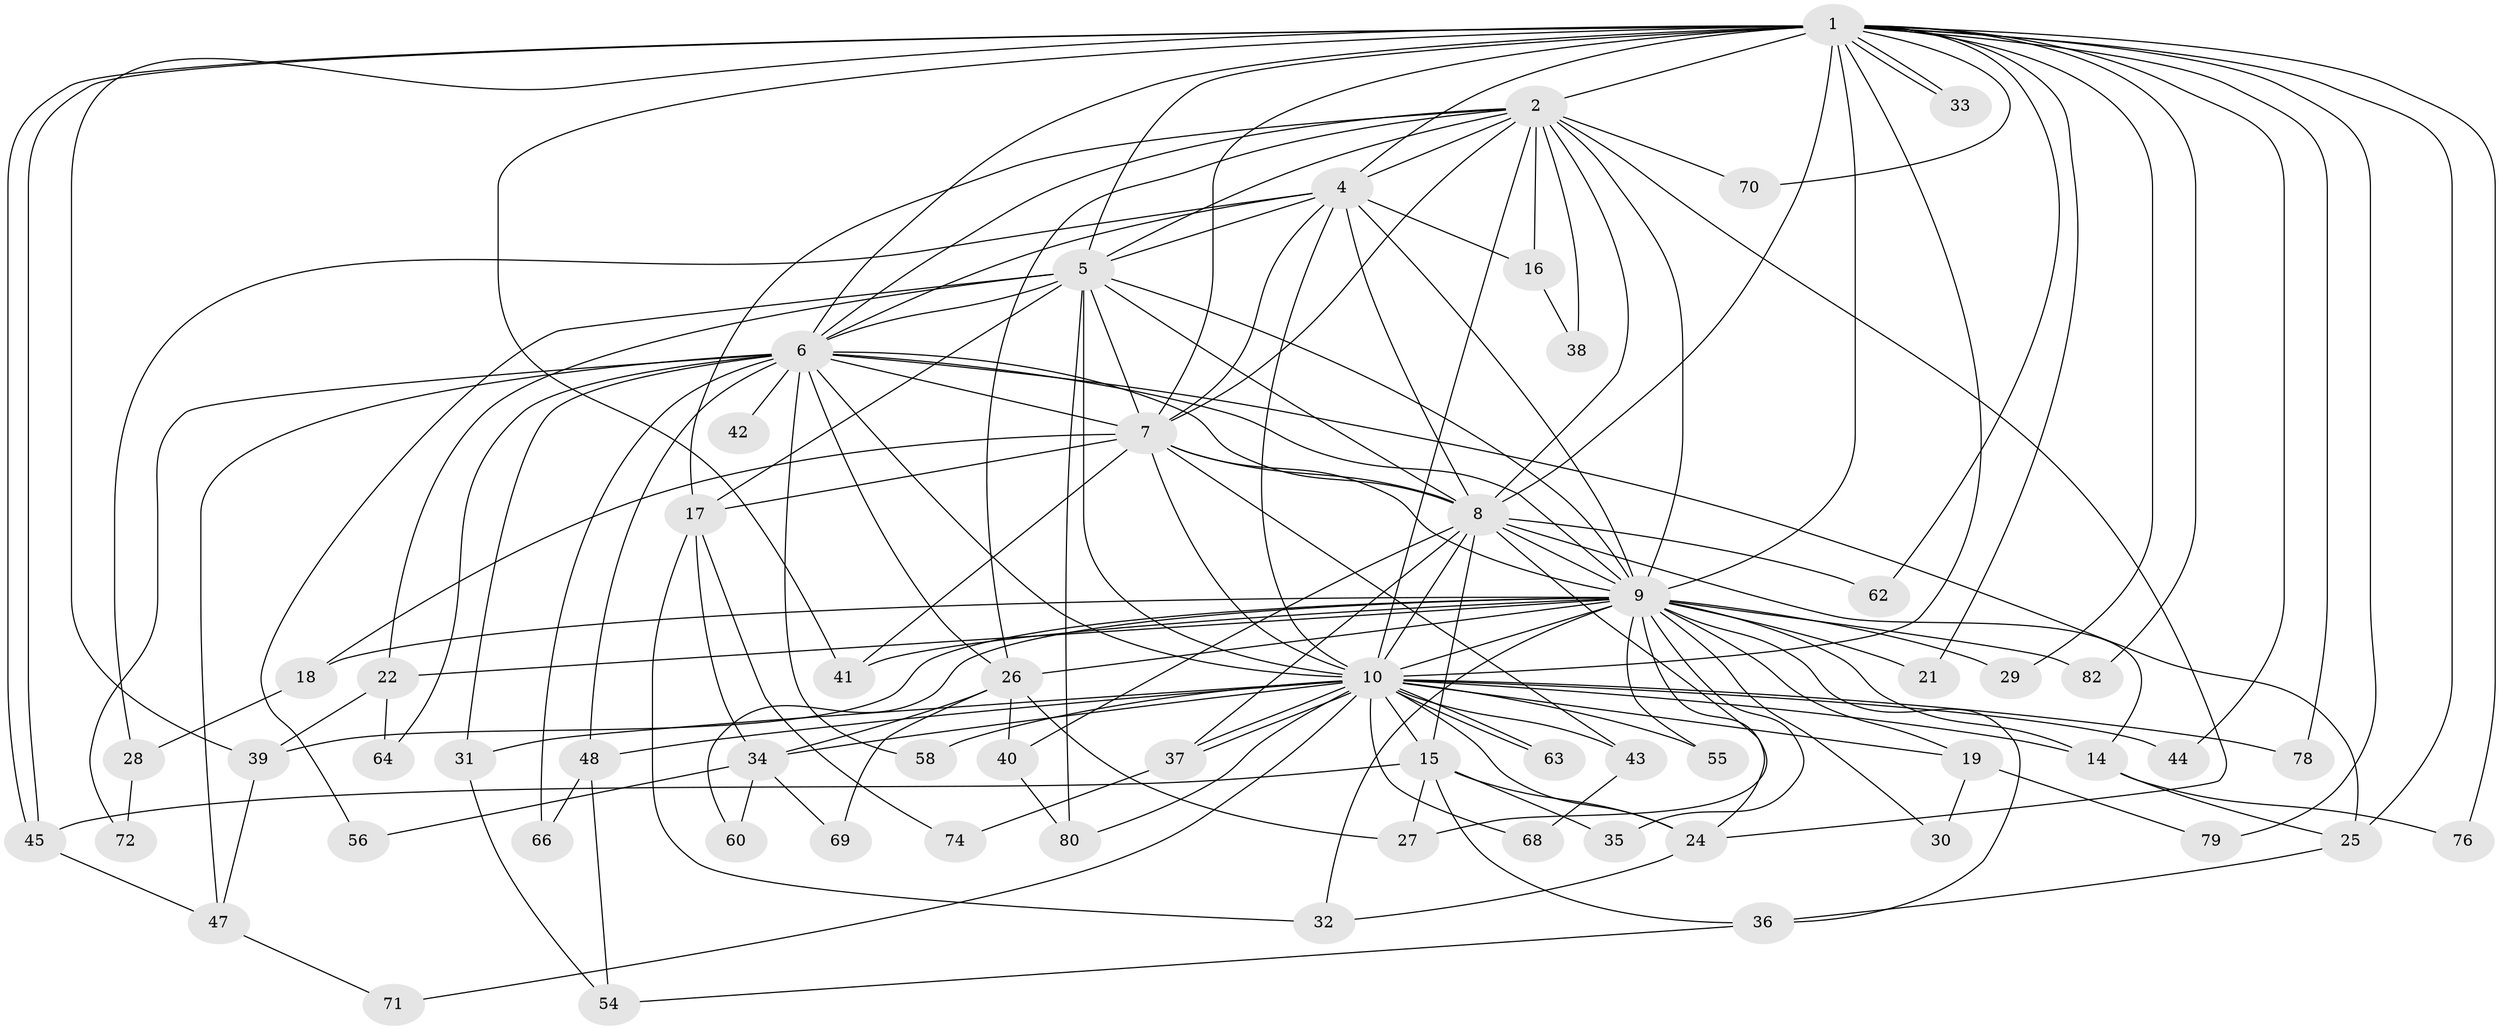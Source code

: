 // Generated by graph-tools (version 1.1) at 2025/51/02/27/25 19:51:45]
// undirected, 61 vertices, 156 edges
graph export_dot {
graph [start="1"]
  node [color=gray90,style=filled];
  1 [super="+3"];
  2 [super="+11"];
  4 [super="+23"];
  5;
  6 [super="+20"];
  7 [super="+59"];
  8 [super="+61"];
  9 [super="+13"];
  10 [super="+12"];
  14 [super="+75"];
  15 [super="+50"];
  16;
  17 [super="+65"];
  18;
  19;
  21;
  22 [super="+77"];
  24 [super="+53"];
  25 [super="+81"];
  26 [super="+73"];
  27 [super="+83"];
  28;
  29;
  30;
  31;
  32 [super="+51"];
  33;
  34 [super="+52"];
  35;
  36 [super="+46"];
  37 [super="+67"];
  38;
  39;
  40;
  41;
  42;
  43;
  44;
  45 [super="+49"];
  47;
  48;
  54 [super="+57"];
  55;
  56;
  58;
  60;
  62;
  63;
  64;
  66;
  68;
  69;
  70;
  71;
  72;
  74;
  76;
  78;
  79;
  80 [super="+84"];
  82;
  1 -- 2 [weight=2];
  1 -- 4 [weight=2];
  1 -- 5 [weight=2];
  1 -- 6 [weight=2];
  1 -- 7 [weight=2];
  1 -- 8 [weight=2];
  1 -- 9 [weight=2];
  1 -- 10 [weight=2];
  1 -- 21;
  1 -- 33;
  1 -- 33;
  1 -- 39;
  1 -- 41;
  1 -- 45;
  1 -- 45;
  1 -- 62;
  1 -- 70;
  1 -- 79;
  1 -- 82;
  1 -- 44;
  1 -- 76;
  1 -- 78;
  1 -- 29;
  1 -- 25;
  2 -- 4;
  2 -- 5;
  2 -- 6;
  2 -- 7;
  2 -- 8;
  2 -- 9 [weight=2];
  2 -- 10;
  2 -- 16;
  2 -- 38;
  2 -- 70;
  2 -- 24;
  2 -- 26;
  2 -- 17;
  4 -- 5;
  4 -- 6 [weight=2];
  4 -- 7;
  4 -- 8 [weight=2];
  4 -- 9 [weight=2];
  4 -- 10;
  4 -- 16;
  4 -- 28;
  5 -- 6;
  5 -- 7;
  5 -- 8;
  5 -- 9;
  5 -- 10 [weight=2];
  5 -- 17;
  5 -- 22;
  5 -- 56;
  5 -- 80;
  6 -- 7;
  6 -- 8;
  6 -- 9;
  6 -- 10;
  6 -- 25;
  6 -- 26;
  6 -- 31;
  6 -- 42 [weight=2];
  6 -- 47;
  6 -- 48;
  6 -- 58;
  6 -- 64;
  6 -- 66;
  6 -- 72;
  7 -- 8;
  7 -- 9;
  7 -- 10;
  7 -- 17;
  7 -- 18;
  7 -- 43;
  7 -- 41;
  8 -- 9;
  8 -- 10;
  8 -- 14;
  8 -- 15;
  8 -- 40;
  8 -- 62;
  8 -- 24;
  8 -- 37;
  9 -- 10;
  9 -- 19;
  9 -- 21;
  9 -- 26;
  9 -- 27;
  9 -- 29;
  9 -- 30;
  9 -- 35;
  9 -- 41;
  9 -- 55;
  9 -- 60;
  9 -- 82;
  9 -- 32;
  9 -- 36;
  9 -- 39;
  9 -- 14;
  9 -- 18;
  9 -- 22;
  10 -- 14;
  10 -- 15;
  10 -- 24;
  10 -- 31;
  10 -- 34;
  10 -- 37;
  10 -- 37;
  10 -- 44;
  10 -- 48;
  10 -- 58;
  10 -- 63;
  10 -- 63;
  10 -- 68;
  10 -- 71;
  10 -- 80;
  10 -- 19;
  10 -- 55;
  10 -- 43;
  10 -- 78;
  14 -- 25;
  14 -- 76;
  15 -- 35;
  15 -- 36;
  15 -- 27;
  15 -- 24;
  15 -- 45;
  16 -- 38;
  17 -- 34;
  17 -- 74;
  17 -- 32;
  18 -- 28;
  19 -- 30;
  19 -- 79;
  22 -- 64;
  22 -- 39;
  24 -- 32;
  25 -- 36;
  26 -- 27;
  26 -- 40;
  26 -- 69;
  26 -- 34;
  28 -- 72;
  31 -- 54;
  34 -- 56;
  34 -- 60;
  34 -- 69;
  36 -- 54;
  37 -- 74;
  39 -- 47;
  40 -- 80;
  43 -- 68;
  45 -- 47;
  47 -- 71;
  48 -- 54;
  48 -- 66;
}
